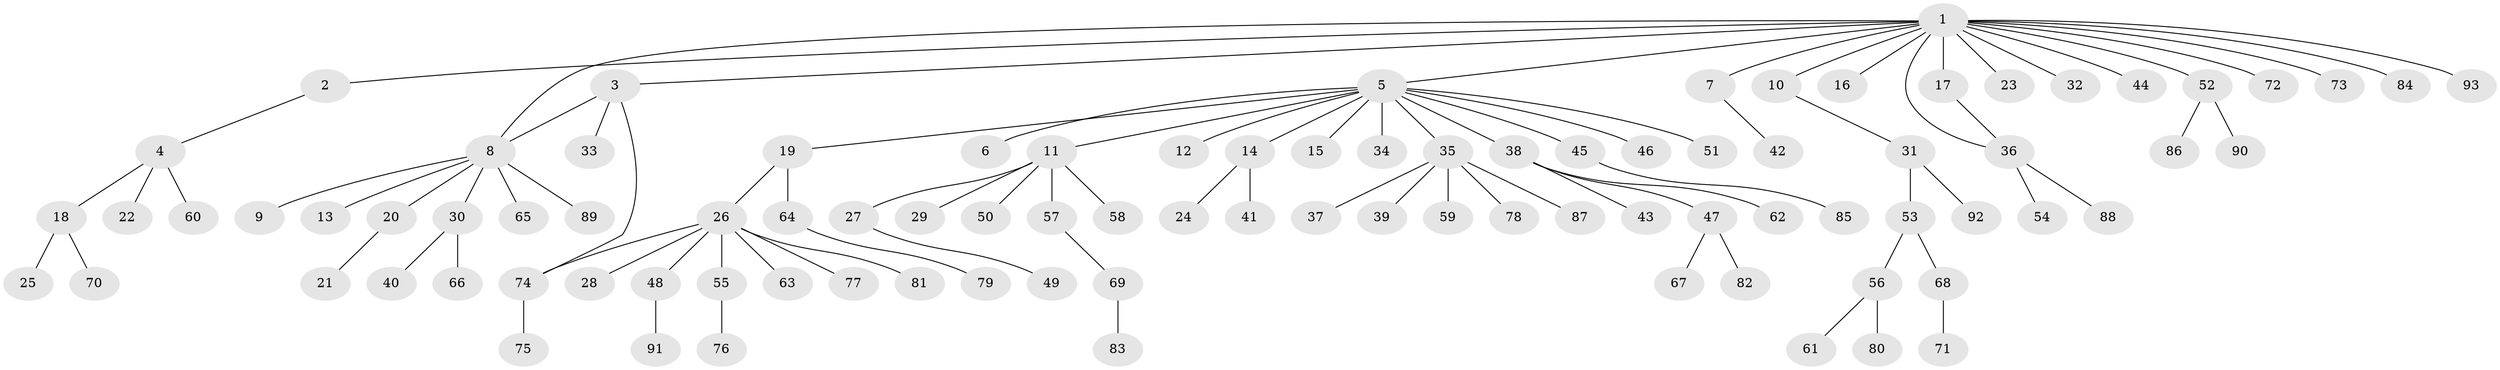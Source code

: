 // Generated by graph-tools (version 1.1) at 2025/01/03/09/25 03:01:55]
// undirected, 93 vertices, 95 edges
graph export_dot {
graph [start="1"]
  node [color=gray90,style=filled];
  1;
  2;
  3;
  4;
  5;
  6;
  7;
  8;
  9;
  10;
  11;
  12;
  13;
  14;
  15;
  16;
  17;
  18;
  19;
  20;
  21;
  22;
  23;
  24;
  25;
  26;
  27;
  28;
  29;
  30;
  31;
  32;
  33;
  34;
  35;
  36;
  37;
  38;
  39;
  40;
  41;
  42;
  43;
  44;
  45;
  46;
  47;
  48;
  49;
  50;
  51;
  52;
  53;
  54;
  55;
  56;
  57;
  58;
  59;
  60;
  61;
  62;
  63;
  64;
  65;
  66;
  67;
  68;
  69;
  70;
  71;
  72;
  73;
  74;
  75;
  76;
  77;
  78;
  79;
  80;
  81;
  82;
  83;
  84;
  85;
  86;
  87;
  88;
  89;
  90;
  91;
  92;
  93;
  1 -- 2;
  1 -- 3;
  1 -- 5;
  1 -- 7;
  1 -- 8;
  1 -- 10;
  1 -- 16;
  1 -- 17;
  1 -- 23;
  1 -- 32;
  1 -- 36;
  1 -- 44;
  1 -- 52;
  1 -- 72;
  1 -- 73;
  1 -- 84;
  1 -- 93;
  2 -- 4;
  3 -- 8;
  3 -- 33;
  3 -- 74;
  4 -- 18;
  4 -- 22;
  4 -- 60;
  5 -- 6;
  5 -- 11;
  5 -- 12;
  5 -- 14;
  5 -- 15;
  5 -- 19;
  5 -- 34;
  5 -- 35;
  5 -- 38;
  5 -- 45;
  5 -- 46;
  5 -- 51;
  7 -- 42;
  8 -- 9;
  8 -- 13;
  8 -- 20;
  8 -- 30;
  8 -- 65;
  8 -- 89;
  10 -- 31;
  11 -- 27;
  11 -- 29;
  11 -- 50;
  11 -- 57;
  11 -- 58;
  14 -- 24;
  14 -- 41;
  17 -- 36;
  18 -- 25;
  18 -- 70;
  19 -- 26;
  19 -- 64;
  20 -- 21;
  26 -- 28;
  26 -- 48;
  26 -- 55;
  26 -- 63;
  26 -- 74;
  26 -- 77;
  26 -- 81;
  27 -- 49;
  30 -- 40;
  30 -- 66;
  31 -- 53;
  31 -- 92;
  35 -- 37;
  35 -- 39;
  35 -- 59;
  35 -- 78;
  35 -- 87;
  36 -- 54;
  36 -- 88;
  38 -- 43;
  38 -- 47;
  38 -- 62;
  45 -- 85;
  47 -- 67;
  47 -- 82;
  48 -- 91;
  52 -- 86;
  52 -- 90;
  53 -- 56;
  53 -- 68;
  55 -- 76;
  56 -- 61;
  56 -- 80;
  57 -- 69;
  64 -- 79;
  68 -- 71;
  69 -- 83;
  74 -- 75;
}
